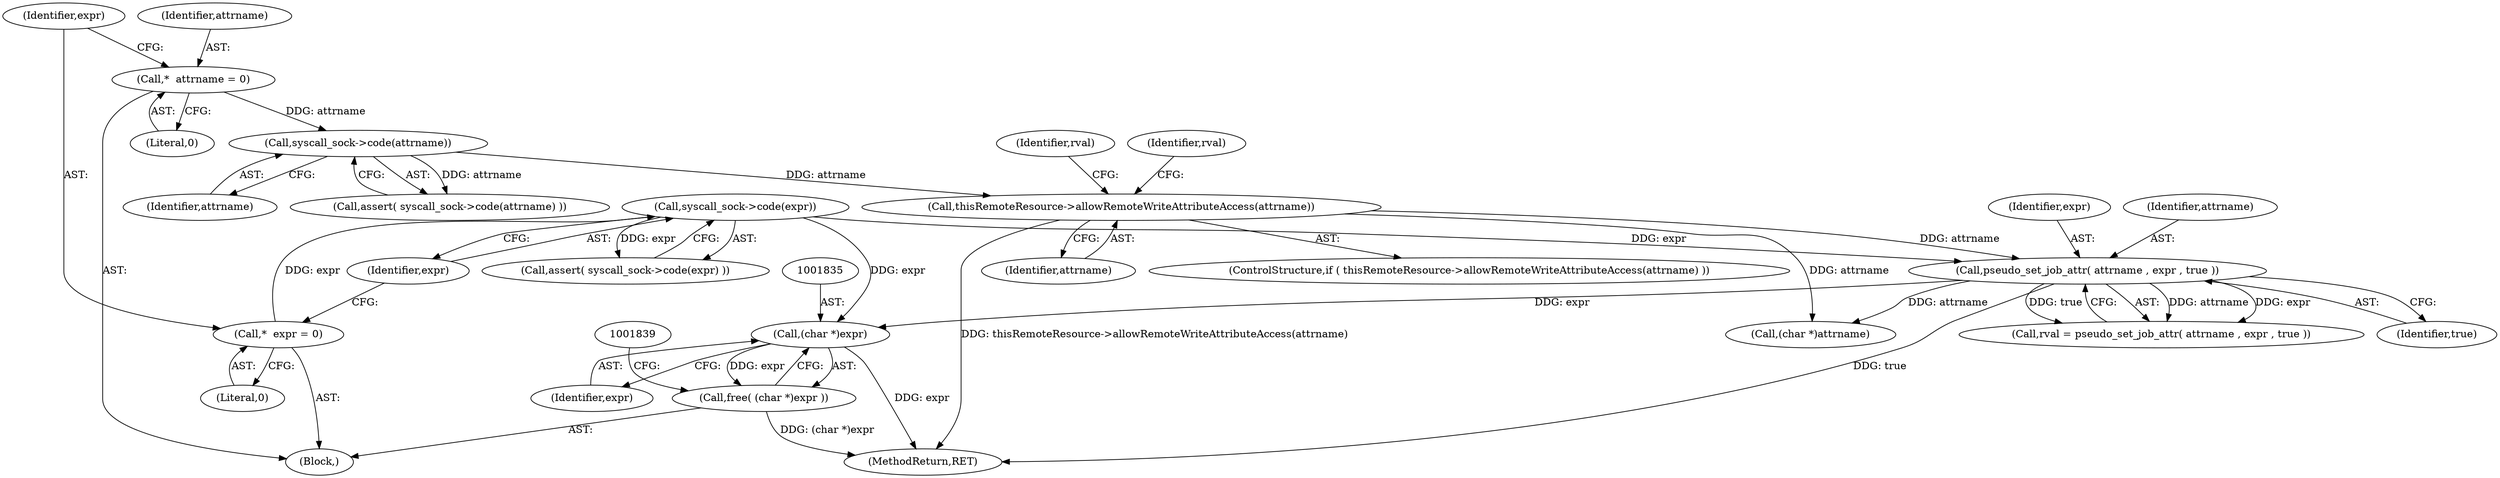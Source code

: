 digraph "0_htcondor_5e5571d1a431eb3c61977b6dd6ec90186ef79867_4@pointer" {
"1001834" [label="(Call,(char *)expr)"];
"1001794" [label="(Call,pseudo_set_job_attr( attrname , expr , true ))"];
"1001789" [label="(Call,thisRemoteResource->allowRemoteWriteAttributeAccess(attrname))"];
"1001779" [label="(Call,syscall_sock->code(attrname))"];
"1001768" [label="(Call,*  attrname = 0)"];
"1001776" [label="(Call,syscall_sock->code(expr))"];
"1001772" [label="(Call,*  expr = 0)"];
"1001833" [label="(Call,free( (char *)expr ))"];
"1001778" [label="(Call,assert( syscall_sock->code(attrname) ))"];
"1001779" [label="(Call,syscall_sock->code(attrname))"];
"1001772" [label="(Call,*  expr = 0)"];
"1001774" [label="(Literal,0)"];
"1001836" [label="(Identifier,expr)"];
"1001834" [label="(Call,(char *)expr)"];
"1001795" [label="(Identifier,attrname)"];
"1001797" [label="(Identifier,true)"];
"1001780" [label="(Identifier,attrname)"];
"1001770" [label="(Literal,0)"];
"1001794" [label="(Call,pseudo_set_job_attr( attrname , expr , true ))"];
"1001838" [label="(Call,(char *)attrname)"];
"1001777" [label="(Identifier,expr)"];
"1001789" [label="(Call,thisRemoteResource->allowRemoteWriteAttributeAccess(attrname))"];
"1001796" [label="(Identifier,expr)"];
"1001833" [label="(Call,free( (char *)expr ))"];
"1001766" [label="(Block,)"];
"1001792" [label="(Call,rval = pseudo_set_job_attr( attrname , expr , true ))"];
"1001788" [label="(ControlStructure,if ( thisRemoteResource->allowRemoteWriteAttributeAccess(attrname) ))"];
"1001790" [label="(Identifier,attrname)"];
"1001775" [label="(Call,assert( syscall_sock->code(expr) ))"];
"1001776" [label="(Call,syscall_sock->code(expr))"];
"1001769" [label="(Identifier,attrname)"];
"1001806" [label="(Identifier,rval)"];
"1001793" [label="(Identifier,rval)"];
"1001773" [label="(Identifier,expr)"];
"1002472" [label="(MethodReturn,RET)"];
"1001768" [label="(Call,*  attrname = 0)"];
"1001834" -> "1001833"  [label="AST: "];
"1001834" -> "1001836"  [label="CFG: "];
"1001835" -> "1001834"  [label="AST: "];
"1001836" -> "1001834"  [label="AST: "];
"1001833" -> "1001834"  [label="CFG: "];
"1001834" -> "1002472"  [label="DDG: expr"];
"1001834" -> "1001833"  [label="DDG: expr"];
"1001794" -> "1001834"  [label="DDG: expr"];
"1001776" -> "1001834"  [label="DDG: expr"];
"1001794" -> "1001792"  [label="AST: "];
"1001794" -> "1001797"  [label="CFG: "];
"1001795" -> "1001794"  [label="AST: "];
"1001796" -> "1001794"  [label="AST: "];
"1001797" -> "1001794"  [label="AST: "];
"1001792" -> "1001794"  [label="CFG: "];
"1001794" -> "1002472"  [label="DDG: true"];
"1001794" -> "1001792"  [label="DDG: attrname"];
"1001794" -> "1001792"  [label="DDG: expr"];
"1001794" -> "1001792"  [label="DDG: true"];
"1001789" -> "1001794"  [label="DDG: attrname"];
"1001776" -> "1001794"  [label="DDG: expr"];
"1001794" -> "1001838"  [label="DDG: attrname"];
"1001789" -> "1001788"  [label="AST: "];
"1001789" -> "1001790"  [label="CFG: "];
"1001790" -> "1001789"  [label="AST: "];
"1001793" -> "1001789"  [label="CFG: "];
"1001806" -> "1001789"  [label="CFG: "];
"1001789" -> "1002472"  [label="DDG: thisRemoteResource->allowRemoteWriteAttributeAccess(attrname)"];
"1001779" -> "1001789"  [label="DDG: attrname"];
"1001789" -> "1001838"  [label="DDG: attrname"];
"1001779" -> "1001778"  [label="AST: "];
"1001779" -> "1001780"  [label="CFG: "];
"1001780" -> "1001779"  [label="AST: "];
"1001778" -> "1001779"  [label="CFG: "];
"1001779" -> "1001778"  [label="DDG: attrname"];
"1001768" -> "1001779"  [label="DDG: attrname"];
"1001768" -> "1001766"  [label="AST: "];
"1001768" -> "1001770"  [label="CFG: "];
"1001769" -> "1001768"  [label="AST: "];
"1001770" -> "1001768"  [label="AST: "];
"1001773" -> "1001768"  [label="CFG: "];
"1001776" -> "1001775"  [label="AST: "];
"1001776" -> "1001777"  [label="CFG: "];
"1001777" -> "1001776"  [label="AST: "];
"1001775" -> "1001776"  [label="CFG: "];
"1001776" -> "1001775"  [label="DDG: expr"];
"1001772" -> "1001776"  [label="DDG: expr"];
"1001772" -> "1001766"  [label="AST: "];
"1001772" -> "1001774"  [label="CFG: "];
"1001773" -> "1001772"  [label="AST: "];
"1001774" -> "1001772"  [label="AST: "];
"1001777" -> "1001772"  [label="CFG: "];
"1001833" -> "1001766"  [label="AST: "];
"1001839" -> "1001833"  [label="CFG: "];
"1001833" -> "1002472"  [label="DDG: (char *)expr"];
}
